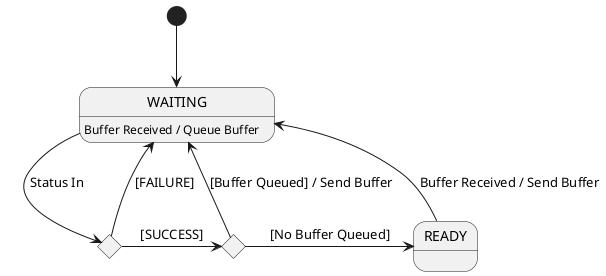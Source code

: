 @startuml
' If/choice check states for handling statuses
state status_check <<choice>>
' If/choice check for queue availability
state queue_check <<choice>>

' State definitions to capture self transitions
state WAITING: Buffer Received / Queue Buffer

[*] -down-> WAITING
' Status In transitions
WAITING -down-> status_check: Status In
status_check -right-> queue_check: [SUCCESS]
status_check -up-> WAITING: [FAILURE]

queue_check -up-> WAITING: [Buffer Queued] / Send Buffer
queue_check -right-> READY: [No Buffer Queued]
READY -up-> WAITING: Buffer Received / Send Buffer
@enduml

